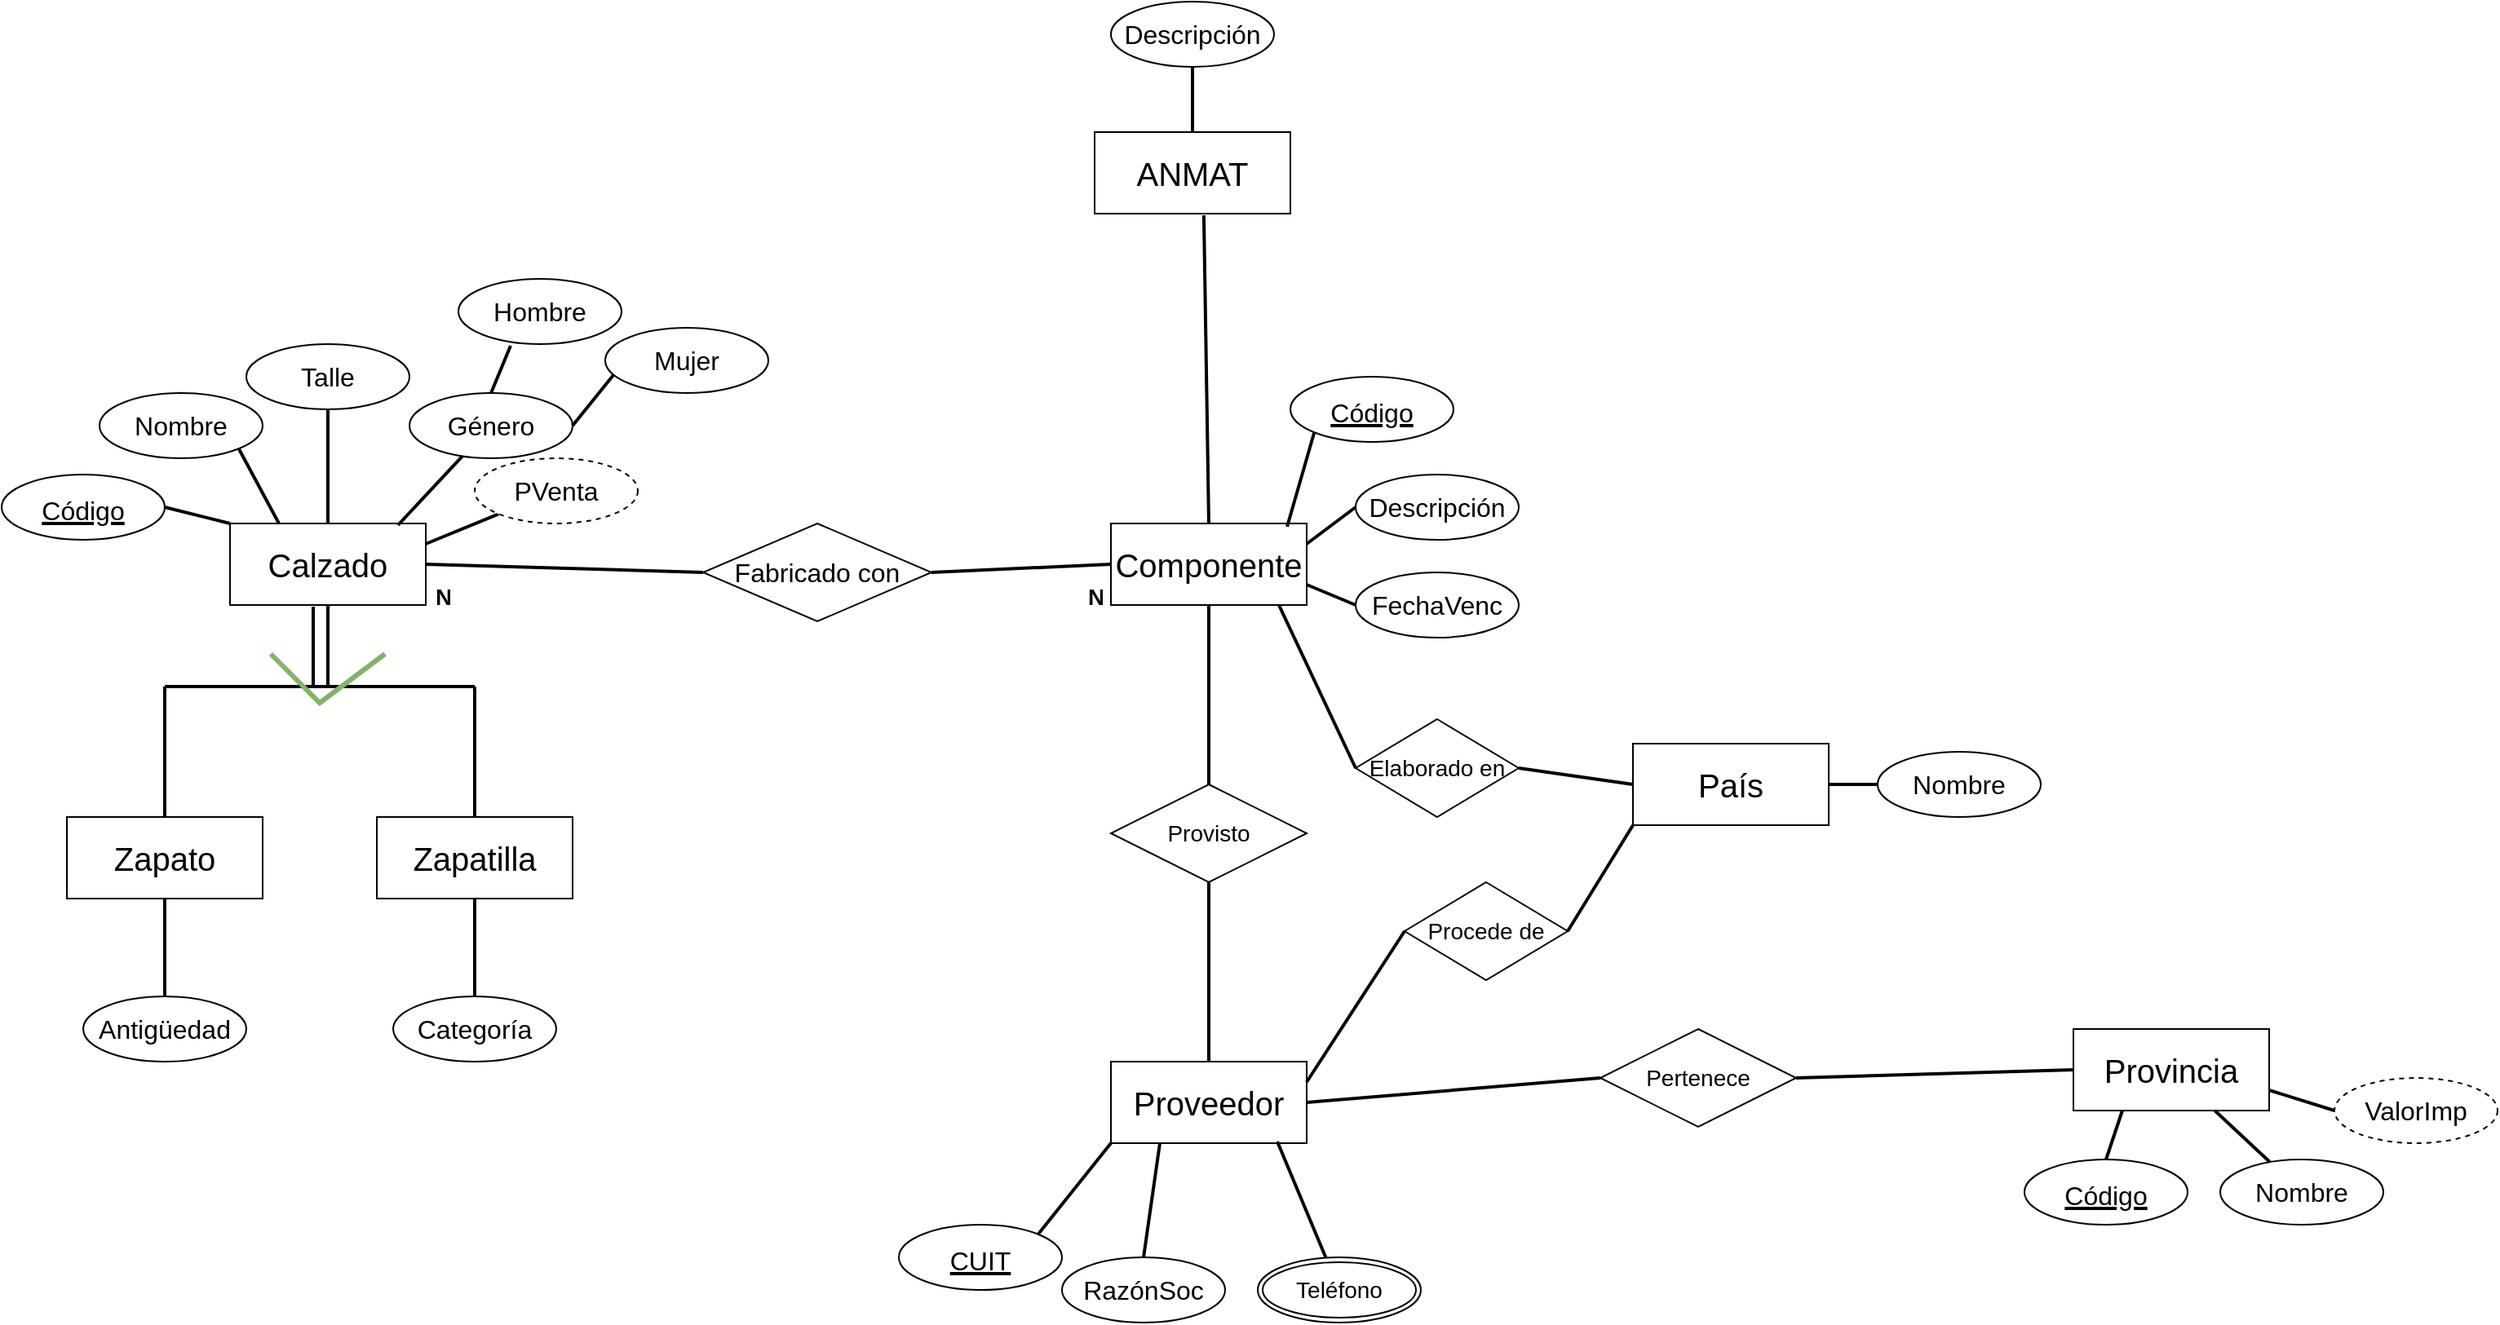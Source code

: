 <mxfile version="20.2.7" type="github">
  <diagram id="R2lEEEUBdFMjLlhIrx00" name="Page-1">
    <mxGraphModel dx="2272" dy="1862" grid="1" gridSize="10" guides="1" tooltips="1" connect="1" arrows="1" fold="1" page="1" pageScale="1" pageWidth="850" pageHeight="1100" math="0" shadow="0" extFonts="Permanent Marker^https://fonts.googleapis.com/css?family=Permanent+Marker">
      <root>
        <mxCell id="0" />
        <mxCell id="1" parent="0" />
        <mxCell id="eAQFiIks2cfKNW8tN4gH-2" value="&lt;font style=&quot;font-size: 20px;&quot;&gt;Calzado&lt;/font&gt;" style="whiteSpace=wrap;html=1;align=center;fontSize=14;" vertex="1" parent="1">
          <mxGeometry x="120" y="180" width="120" height="50" as="geometry" />
        </mxCell>
        <mxCell id="eAQFiIks2cfKNW8tN4gH-4" value="&lt;font style=&quot;font-size: 16px;&quot;&gt;Código&lt;/font&gt;" style="ellipse;whiteSpace=wrap;html=1;align=center;fontStyle=4;fontSize=20;" vertex="1" parent="1">
          <mxGeometry x="-20" y="150" width="100" height="40" as="geometry" />
        </mxCell>
        <mxCell id="eAQFiIks2cfKNW8tN4gH-6" value="Nombre" style="ellipse;whiteSpace=wrap;html=1;align=center;fontSize=16;" vertex="1" parent="1">
          <mxGeometry x="40" y="100" width="100" height="40" as="geometry" />
        </mxCell>
        <mxCell id="eAQFiIks2cfKNW8tN4gH-7" value="Talle" style="ellipse;whiteSpace=wrap;html=1;align=center;fontSize=16;" vertex="1" parent="1">
          <mxGeometry x="130" y="70" width="100" height="40" as="geometry" />
        </mxCell>
        <mxCell id="eAQFiIks2cfKNW8tN4gH-8" value="Género" style="ellipse;whiteSpace=wrap;html=1;align=center;fontSize=16;" vertex="1" parent="1">
          <mxGeometry x="230" y="100" width="100" height="40" as="geometry" />
        </mxCell>
        <mxCell id="eAQFiIks2cfKNW8tN4gH-10" value="Hombre" style="ellipse;whiteSpace=wrap;html=1;align=center;fontSize=16;" vertex="1" parent="1">
          <mxGeometry x="260" y="30" width="100" height="40" as="geometry" />
        </mxCell>
        <mxCell id="eAQFiIks2cfKNW8tN4gH-11" value="Mujer" style="ellipse;whiteSpace=wrap;html=1;align=center;fontSize=16;" vertex="1" parent="1">
          <mxGeometry x="350" y="60" width="100" height="40" as="geometry" />
        </mxCell>
        <mxCell id="eAQFiIks2cfKNW8tN4gH-13" value="" style="endArrow=none;html=1;rounded=0;fontSize=16;exitX=0;exitY=0;exitDx=0;exitDy=0;entryX=1;entryY=0.5;entryDx=0;entryDy=0;strokeWidth=2;" edge="1" parent="1" source="eAQFiIks2cfKNW8tN4gH-2" target="eAQFiIks2cfKNW8tN4gH-4">
          <mxGeometry width="50" height="50" relative="1" as="geometry">
            <mxPoint x="400" y="410" as="sourcePoint" />
            <mxPoint x="450" y="360" as="targetPoint" />
          </mxGeometry>
        </mxCell>
        <mxCell id="eAQFiIks2cfKNW8tN4gH-14" value="" style="endArrow=none;html=1;rounded=0;fontSize=16;exitX=0.25;exitY=0;exitDx=0;exitDy=0;entryX=1;entryY=1;entryDx=0;entryDy=0;strokeWidth=2;" edge="1" parent="1" source="eAQFiIks2cfKNW8tN4gH-2" target="eAQFiIks2cfKNW8tN4gH-6">
          <mxGeometry width="50" height="50" relative="1" as="geometry">
            <mxPoint x="130" y="190" as="sourcePoint" />
            <mxPoint x="90" y="180" as="targetPoint" />
          </mxGeometry>
        </mxCell>
        <mxCell id="eAQFiIks2cfKNW8tN4gH-15" value="" style="endArrow=none;html=1;rounded=0;fontSize=16;strokeWidth=2;exitX=0.5;exitY=0;exitDx=0;exitDy=0;" edge="1" parent="1" source="eAQFiIks2cfKNW8tN4gH-2" target="eAQFiIks2cfKNW8tN4gH-7">
          <mxGeometry width="50" height="50" relative="1" as="geometry">
            <mxPoint x="170" y="170" as="sourcePoint" />
            <mxPoint x="135.355" y="144.142" as="targetPoint" />
          </mxGeometry>
        </mxCell>
        <mxCell id="eAQFiIks2cfKNW8tN4gH-16" value="" style="endArrow=none;html=1;rounded=0;fontSize=16;strokeWidth=2;exitX=0.858;exitY=0.02;exitDx=0;exitDy=0;exitPerimeter=0;" edge="1" parent="1" source="eAQFiIks2cfKNW8tN4gH-2" target="eAQFiIks2cfKNW8tN4gH-8">
          <mxGeometry width="50" height="50" relative="1" as="geometry">
            <mxPoint x="190" y="190" as="sourcePoint" />
            <mxPoint x="190" y="120" as="targetPoint" />
          </mxGeometry>
        </mxCell>
        <mxCell id="eAQFiIks2cfKNW8tN4gH-17" value="" style="endArrow=none;html=1;rounded=0;fontSize=16;strokeWidth=2;exitX=1;exitY=0.25;exitDx=0;exitDy=0;entryX=0;entryY=1;entryDx=0;entryDy=0;" edge="1" parent="1" source="eAQFiIks2cfKNW8tN4gH-2" target="eAQFiIks2cfKNW8tN4gH-68">
          <mxGeometry width="50" height="50" relative="1" as="geometry">
            <mxPoint x="232.96" y="191" as="sourcePoint" />
            <mxPoint x="280" y="170" as="targetPoint" />
          </mxGeometry>
        </mxCell>
        <mxCell id="eAQFiIks2cfKNW8tN4gH-18" value="" style="endArrow=none;html=1;rounded=0;fontSize=16;strokeWidth=2;exitX=0.05;exitY=0.725;exitDx=0;exitDy=0;entryX=1;entryY=0.5;entryDx=0;entryDy=0;exitPerimeter=0;" edge="1" parent="1" source="eAQFiIks2cfKNW8tN4gH-11" target="eAQFiIks2cfKNW8tN4gH-8">
          <mxGeometry width="50" height="50" relative="1" as="geometry">
            <mxPoint x="250" y="202.5" as="sourcePoint" />
            <mxPoint x="290" y="180" as="targetPoint" />
          </mxGeometry>
        </mxCell>
        <mxCell id="eAQFiIks2cfKNW8tN4gH-19" value="" style="endArrow=none;html=1;rounded=0;fontSize=16;strokeWidth=2;exitX=0.5;exitY=0;exitDx=0;exitDy=0;entryX=0.32;entryY=1.025;entryDx=0;entryDy=0;entryPerimeter=0;" edge="1" parent="1" source="eAQFiIks2cfKNW8tN4gH-8" target="eAQFiIks2cfKNW8tN4gH-10">
          <mxGeometry width="50" height="50" relative="1" as="geometry">
            <mxPoint x="365" y="99" as="sourcePoint" />
            <mxPoint x="340" y="130" as="targetPoint" />
          </mxGeometry>
        </mxCell>
        <mxCell id="eAQFiIks2cfKNW8tN4gH-20" value="" style="endArrow=none;html=1;rounded=0;fontSize=16;strokeWidth=2;entryX=0.425;entryY=1.02;entryDx=0;entryDy=0;entryPerimeter=0;" edge="1" parent="1" target="eAQFiIks2cfKNW8tN4gH-2">
          <mxGeometry width="50" height="50" relative="1" as="geometry">
            <mxPoint x="171" y="280" as="sourcePoint" />
            <mxPoint x="450" y="360" as="targetPoint" />
          </mxGeometry>
        </mxCell>
        <mxCell id="eAQFiIks2cfKNW8tN4gH-21" value="" style="endArrow=none;html=1;rounded=0;fontSize=16;strokeWidth=2;entryX=0.5;entryY=1;entryDx=0;entryDy=0;" edge="1" parent="1" target="eAQFiIks2cfKNW8tN4gH-2">
          <mxGeometry width="50" height="50" relative="1" as="geometry">
            <mxPoint x="180" y="280" as="sourcePoint" />
            <mxPoint x="181" y="241" as="targetPoint" />
          </mxGeometry>
        </mxCell>
        <mxCell id="eAQFiIks2cfKNW8tN4gH-22" value="" style="endArrow=none;html=1;rounded=0;fontSize=16;strokeWidth=2;" edge="1" parent="1">
          <mxGeometry width="50" height="50" relative="1" as="geometry">
            <mxPoint x="80" y="280" as="sourcePoint" />
            <mxPoint x="270" y="280" as="targetPoint" />
          </mxGeometry>
        </mxCell>
        <mxCell id="eAQFiIks2cfKNW8tN4gH-23" value="" style="endArrow=none;html=1;rounded=0;fontSize=16;strokeWidth=2;" edge="1" parent="1">
          <mxGeometry width="50" height="50" relative="1" as="geometry">
            <mxPoint x="80" y="360" as="sourcePoint" />
            <mxPoint x="80" y="280" as="targetPoint" />
          </mxGeometry>
        </mxCell>
        <mxCell id="eAQFiIks2cfKNW8tN4gH-24" value="" style="endArrow=none;html=1;rounded=0;fontSize=16;strokeWidth=2;" edge="1" parent="1">
          <mxGeometry width="50" height="50" relative="1" as="geometry">
            <mxPoint x="270" y="360" as="sourcePoint" />
            <mxPoint x="270" y="280" as="targetPoint" />
          </mxGeometry>
        </mxCell>
        <mxCell id="eAQFiIks2cfKNW8tN4gH-28" value="" style="endArrow=none;html=1;rounded=0;fontSize=16;strokeWidth=3;fillColor=#d5e8d4;strokeColor=#82b366;" edge="1" parent="1">
          <mxGeometry width="50" height="50" relative="1" as="geometry">
            <mxPoint x="145" y="260" as="sourcePoint" />
            <mxPoint x="215" y="260" as="targetPoint" />
            <Array as="points">
              <mxPoint x="175" y="290" />
            </Array>
          </mxGeometry>
        </mxCell>
        <mxCell id="eAQFiIks2cfKNW8tN4gH-29" value="&lt;font style=&quot;font-size: 20px;&quot;&gt;Zapato&lt;/font&gt;" style="whiteSpace=wrap;html=1;align=center;fontSize=14;" vertex="1" parent="1">
          <mxGeometry x="20" y="360" width="120" height="50" as="geometry" />
        </mxCell>
        <mxCell id="eAQFiIks2cfKNW8tN4gH-30" value="&lt;font style=&quot;font-size: 20px;&quot;&gt;Zapatilla&lt;/font&gt;" style="whiteSpace=wrap;html=1;align=center;fontSize=14;" vertex="1" parent="1">
          <mxGeometry x="210" y="360" width="120" height="50" as="geometry" />
        </mxCell>
        <mxCell id="eAQFiIks2cfKNW8tN4gH-31" value="Antigüedad" style="ellipse;whiteSpace=wrap;html=1;align=center;fontSize=16;" vertex="1" parent="1">
          <mxGeometry x="30" y="470" width="100" height="40" as="geometry" />
        </mxCell>
        <mxCell id="eAQFiIks2cfKNW8tN4gH-32" value="Categoría" style="ellipse;whiteSpace=wrap;html=1;align=center;fontSize=16;" vertex="1" parent="1">
          <mxGeometry x="220" y="470" width="100" height="40" as="geometry" />
        </mxCell>
        <mxCell id="eAQFiIks2cfKNW8tN4gH-33" value="" style="endArrow=none;html=1;rounded=0;fontSize=16;strokeWidth=2;entryX=0.5;entryY=1;entryDx=0;entryDy=0;" edge="1" parent="1" source="eAQFiIks2cfKNW8tN4gH-31" target="eAQFiIks2cfKNW8tN4gH-29">
          <mxGeometry width="50" height="50" relative="1" as="geometry">
            <mxPoint x="400" y="410" as="sourcePoint" />
            <mxPoint x="450" y="360" as="targetPoint" />
          </mxGeometry>
        </mxCell>
        <mxCell id="eAQFiIks2cfKNW8tN4gH-34" value="" style="endArrow=none;html=1;rounded=0;fontSize=16;strokeWidth=2;entryX=0.5;entryY=1;entryDx=0;entryDy=0;" edge="1" parent="1" source="eAQFiIks2cfKNW8tN4gH-32" target="eAQFiIks2cfKNW8tN4gH-30">
          <mxGeometry width="50" height="50" relative="1" as="geometry">
            <mxPoint x="82.497" y="480.025" as="sourcePoint" />
            <mxPoint x="90" y="420" as="targetPoint" />
          </mxGeometry>
        </mxCell>
        <mxCell id="eAQFiIks2cfKNW8tN4gH-36" value="&lt;span style=&quot;font-size: 20px;&quot;&gt;Componente&lt;/span&gt;" style="whiteSpace=wrap;html=1;align=center;fontSize=14;" vertex="1" parent="1">
          <mxGeometry x="660" y="180" width="120" height="50" as="geometry" />
        </mxCell>
        <mxCell id="eAQFiIks2cfKNW8tN4gH-37" value="&lt;font style=&quot;font-size: 16px;&quot;&gt;Código&lt;/font&gt;" style="ellipse;whiteSpace=wrap;html=1;align=center;fontStyle=4;fontSize=20;" vertex="1" parent="1">
          <mxGeometry x="770" y="90" width="100" height="40" as="geometry" />
        </mxCell>
        <mxCell id="eAQFiIks2cfKNW8tN4gH-38" value="Descripción" style="ellipse;whiteSpace=wrap;html=1;align=center;fontSize=16;" vertex="1" parent="1">
          <mxGeometry x="810" y="150" width="100" height="40" as="geometry" />
        </mxCell>
        <mxCell id="eAQFiIks2cfKNW8tN4gH-39" value="FechaVenc" style="ellipse;whiteSpace=wrap;html=1;align=center;fontSize=16;" vertex="1" parent="1">
          <mxGeometry x="810" y="210" width="100" height="40" as="geometry" />
        </mxCell>
        <mxCell id="eAQFiIks2cfKNW8tN4gH-40" value="" style="endArrow=none;html=1;rounded=0;fontSize=16;strokeWidth=2;exitX=1;exitY=0.25;exitDx=0;exitDy=0;entryX=0;entryY=0.5;entryDx=0;entryDy=0;" edge="1" parent="1" source="eAQFiIks2cfKNW8tN4gH-36" target="eAQFiIks2cfKNW8tN4gH-38">
          <mxGeometry width="50" height="50" relative="1" as="geometry">
            <mxPoint x="770" y="230" as="sourcePoint" />
            <mxPoint x="820" y="180" as="targetPoint" />
          </mxGeometry>
        </mxCell>
        <mxCell id="eAQFiIks2cfKNW8tN4gH-41" value="" style="endArrow=none;html=1;rounded=0;fontSize=16;strokeWidth=2;exitX=0.9;exitY=0.04;exitDx=0;exitDy=0;entryX=0;entryY=1;entryDx=0;entryDy=0;exitPerimeter=0;" edge="1" parent="1" source="eAQFiIks2cfKNW8tN4gH-36" target="eAQFiIks2cfKNW8tN4gH-37">
          <mxGeometry width="50" height="50" relative="1" as="geometry">
            <mxPoint x="770" y="180" as="sourcePoint" />
            <mxPoint x="800" y="157.5" as="targetPoint" />
          </mxGeometry>
        </mxCell>
        <mxCell id="eAQFiIks2cfKNW8tN4gH-42" value="" style="endArrow=none;html=1;rounded=0;fontSize=16;strokeWidth=2;exitX=1;exitY=0.75;exitDx=0;exitDy=0;entryX=0;entryY=0.5;entryDx=0;entryDy=0;" edge="1" parent="1" source="eAQFiIks2cfKNW8tN4gH-36" target="eAQFiIks2cfKNW8tN4gH-39">
          <mxGeometry width="50" height="50" relative="1" as="geometry">
            <mxPoint x="790" y="202.5" as="sourcePoint" />
            <mxPoint x="820" y="180" as="targetPoint" />
          </mxGeometry>
        </mxCell>
        <mxCell id="eAQFiIks2cfKNW8tN4gH-43" value="Fabricado con" style="shape=rhombus;perimeter=rhombusPerimeter;whiteSpace=wrap;html=1;align=center;fontSize=16;" vertex="1" parent="1">
          <mxGeometry x="410" y="180" width="140" height="60" as="geometry" />
        </mxCell>
        <mxCell id="eAQFiIks2cfKNW8tN4gH-47" value="" style="endArrow=none;html=1;rounded=0;fontSize=16;strokeWidth=2;entryX=0;entryY=0.5;entryDx=0;entryDy=0;exitX=1;exitY=0.5;exitDx=0;exitDy=0;" edge="1" parent="1" source="eAQFiIks2cfKNW8tN4gH-2" target="eAQFiIks2cfKNW8tN4gH-43">
          <mxGeometry width="50" height="50" relative="1" as="geometry">
            <mxPoint x="240" y="250" as="sourcePoint" />
            <mxPoint x="290" y="200" as="targetPoint" />
          </mxGeometry>
        </mxCell>
        <mxCell id="eAQFiIks2cfKNW8tN4gH-48" value="" style="endArrow=none;html=1;rounded=0;fontSize=16;strokeWidth=2;entryX=0;entryY=0.5;entryDx=0;entryDy=0;exitX=1;exitY=0.5;exitDx=0;exitDy=0;" edge="1" parent="1" source="eAQFiIks2cfKNW8tN4gH-43" target="eAQFiIks2cfKNW8tN4gH-36">
          <mxGeometry width="50" height="50" relative="1" as="geometry">
            <mxPoint x="550" y="210" as="sourcePoint" />
            <mxPoint x="720" y="215" as="targetPoint" />
          </mxGeometry>
        </mxCell>
        <mxCell id="eAQFiIks2cfKNW8tN4gH-49" value="N" style="text;strokeColor=none;fillColor=none;spacingLeft=4;spacingRight=4;overflow=hidden;rotatable=0;points=[[0,0.5],[1,0.5]];portConstraint=eastwest;fontSize=14;fontStyle=1" vertex="1" parent="1">
          <mxGeometry x="240" y="210" width="20" height="30" as="geometry" />
        </mxCell>
        <mxCell id="eAQFiIks2cfKNW8tN4gH-50" value="N" style="text;strokeColor=none;fillColor=none;spacingLeft=4;spacingRight=4;overflow=hidden;rotatable=0;points=[[0,0.5],[1,0.5]];portConstraint=eastwest;fontSize=14;fontStyle=1" vertex="1" parent="1">
          <mxGeometry x="640" y="210" width="20" height="30" as="geometry" />
        </mxCell>
        <mxCell id="eAQFiIks2cfKNW8tN4gH-51" value="&lt;span style=&quot;font-size: 20px;&quot;&gt;Proveedor&lt;/span&gt;" style="whiteSpace=wrap;html=1;align=center;fontSize=14;" vertex="1" parent="1">
          <mxGeometry x="660" y="510" width="120" height="50" as="geometry" />
        </mxCell>
        <mxCell id="eAQFiIks2cfKNW8tN4gH-52" value="&lt;span style=&quot;font-size: 20px;&quot;&gt;Provincia&lt;/span&gt;" style="whiteSpace=wrap;html=1;align=center;fontSize=14;" vertex="1" parent="1">
          <mxGeometry x="1250" y="490" width="120" height="50" as="geometry" />
        </mxCell>
        <mxCell id="eAQFiIks2cfKNW8tN4gH-53" value="&lt;span style=&quot;font-size: 20px;&quot;&gt;País&lt;/span&gt;" style="whiteSpace=wrap;html=1;align=center;fontSize=14;" vertex="1" parent="1">
          <mxGeometry x="980" y="315" width="120" height="50" as="geometry" />
        </mxCell>
        <mxCell id="eAQFiIks2cfKNW8tN4gH-54" value="&lt;span style=&quot;font-size: 20px;&quot;&gt;ANMAT&lt;/span&gt;" style="whiteSpace=wrap;html=1;align=center;fontSize=14;" vertex="1" parent="1">
          <mxGeometry x="650" y="-60" width="120" height="50" as="geometry" />
        </mxCell>
        <mxCell id="eAQFiIks2cfKNW8tN4gH-57" value="Descripción" style="ellipse;whiteSpace=wrap;html=1;align=center;fontSize=16;" vertex="1" parent="1">
          <mxGeometry x="660" y="-140" width="100" height="40" as="geometry" />
        </mxCell>
        <mxCell id="eAQFiIks2cfKNW8tN4gH-58" value="Nombre" style="ellipse;whiteSpace=wrap;html=1;align=center;fontSize=16;" vertex="1" parent="1">
          <mxGeometry x="1130" y="320" width="100" height="40" as="geometry" />
        </mxCell>
        <mxCell id="eAQFiIks2cfKNW8tN4gH-60" value="RazónSoc" style="ellipse;whiteSpace=wrap;html=1;align=center;fontSize=16;" vertex="1" parent="1">
          <mxGeometry x="630" y="630" width="100" height="40" as="geometry" />
        </mxCell>
        <mxCell id="eAQFiIks2cfKNW8tN4gH-61" value="&lt;font style=&quot;font-size: 16px;&quot;&gt;CUIT&lt;/font&gt;" style="ellipse;whiteSpace=wrap;html=1;align=center;fontStyle=4;fontSize=20;" vertex="1" parent="1">
          <mxGeometry x="530" y="610" width="100" height="40" as="geometry" />
        </mxCell>
        <mxCell id="eAQFiIks2cfKNW8tN4gH-63" value="Teléfono" style="ellipse;shape=doubleEllipse;margin=3;whiteSpace=wrap;html=1;align=center;fontSize=14;" vertex="1" parent="1">
          <mxGeometry x="750" y="630" width="100" height="40" as="geometry" />
        </mxCell>
        <mxCell id="eAQFiIks2cfKNW8tN4gH-64" value="&lt;font style=&quot;font-size: 16px;&quot;&gt;Código&lt;/font&gt;" style="ellipse;whiteSpace=wrap;html=1;align=center;fontStyle=4;fontSize=20;" vertex="1" parent="1">
          <mxGeometry x="1220" y="570" width="100" height="40" as="geometry" />
        </mxCell>
        <mxCell id="eAQFiIks2cfKNW8tN4gH-65" value="Nombre" style="ellipse;whiteSpace=wrap;html=1;align=center;fontSize=16;" vertex="1" parent="1">
          <mxGeometry x="1340" y="570" width="100" height="40" as="geometry" />
        </mxCell>
        <mxCell id="eAQFiIks2cfKNW8tN4gH-67" value="&lt;span style=&quot;font-size: 16px;&quot;&gt;ValorImp&lt;/span&gt;" style="ellipse;whiteSpace=wrap;html=1;align=center;dashed=1;fontSize=14;" vertex="1" parent="1">
          <mxGeometry x="1410" y="520" width="100" height="40" as="geometry" />
        </mxCell>
        <mxCell id="eAQFiIks2cfKNW8tN4gH-68" value="&lt;span style=&quot;font-size: 16px;&quot;&gt;PVenta&lt;/span&gt;" style="ellipse;whiteSpace=wrap;html=1;align=center;dashed=1;fontSize=14;" vertex="1" parent="1">
          <mxGeometry x="270" y="140" width="100" height="40" as="geometry" />
        </mxCell>
        <mxCell id="eAQFiIks2cfKNW8tN4gH-69" value="Provisto" style="shape=rhombus;perimeter=rhombusPerimeter;whiteSpace=wrap;html=1;align=center;fontSize=14;" vertex="1" parent="1">
          <mxGeometry x="660" y="340" width="120" height="60" as="geometry" />
        </mxCell>
        <mxCell id="eAQFiIks2cfKNW8tN4gH-70" value="" style="endArrow=none;html=1;rounded=0;fontSize=14;strokeWidth=2;entryX=0.5;entryY=1;entryDx=0;entryDy=0;exitX=0.5;exitY=0;exitDx=0;exitDy=0;" edge="1" parent="1" source="eAQFiIks2cfKNW8tN4gH-69" target="eAQFiIks2cfKNW8tN4gH-36">
          <mxGeometry width="50" height="50" relative="1" as="geometry">
            <mxPoint x="700" y="330" as="sourcePoint" />
            <mxPoint x="750" y="280" as="targetPoint" />
          </mxGeometry>
        </mxCell>
        <mxCell id="eAQFiIks2cfKNW8tN4gH-72" value="" style="endArrow=none;html=1;rounded=0;fontSize=14;strokeWidth=2;exitX=0.5;exitY=1;exitDx=0;exitDy=0;" edge="1" parent="1" source="eAQFiIks2cfKNW8tN4gH-69" target="eAQFiIks2cfKNW8tN4gH-51">
          <mxGeometry width="50" height="50" relative="1" as="geometry">
            <mxPoint x="720" y="350" as="sourcePoint" />
            <mxPoint x="730" y="240" as="targetPoint" />
          </mxGeometry>
        </mxCell>
        <mxCell id="eAQFiIks2cfKNW8tN4gH-73" value="Pertenece" style="shape=rhombus;perimeter=rhombusPerimeter;whiteSpace=wrap;html=1;align=center;fontSize=14;" vertex="1" parent="1">
          <mxGeometry x="960" y="490" width="120" height="60" as="geometry" />
        </mxCell>
        <mxCell id="eAQFiIks2cfKNW8tN4gH-74" value="" style="endArrow=none;html=1;rounded=0;fontSize=14;strokeWidth=2;exitX=1;exitY=0.5;exitDx=0;exitDy=0;entryX=0;entryY=0.5;entryDx=0;entryDy=0;" edge="1" parent="1" source="eAQFiIks2cfKNW8tN4gH-51" target="eAQFiIks2cfKNW8tN4gH-73">
          <mxGeometry width="50" height="50" relative="1" as="geometry">
            <mxPoint x="830" y="550" as="sourcePoint" />
            <mxPoint x="880" y="500" as="targetPoint" />
          </mxGeometry>
        </mxCell>
        <mxCell id="eAQFiIks2cfKNW8tN4gH-75" value="" style="endArrow=none;html=1;rounded=0;fontSize=14;strokeWidth=2;exitX=1;exitY=0.5;exitDx=0;exitDy=0;entryX=0;entryY=0.5;entryDx=0;entryDy=0;" edge="1" parent="1" source="eAQFiIks2cfKNW8tN4gH-73" target="eAQFiIks2cfKNW8tN4gH-52">
          <mxGeometry width="50" height="50" relative="1" as="geometry">
            <mxPoint x="790" y="525" as="sourcePoint" />
            <mxPoint x="970" y="530" as="targetPoint" />
          </mxGeometry>
        </mxCell>
        <mxCell id="eAQFiIks2cfKNW8tN4gH-76" value="" style="endArrow=none;html=1;rounded=0;fontSize=14;strokeWidth=2;exitX=1;exitY=0;exitDx=0;exitDy=0;entryX=0;entryY=1;entryDx=0;entryDy=0;" edge="1" parent="1" source="eAQFiIks2cfKNW8tN4gH-61" target="eAQFiIks2cfKNW8tN4gH-51">
          <mxGeometry width="50" height="50" relative="1" as="geometry">
            <mxPoint x="630" y="630" as="sourcePoint" />
            <mxPoint x="680" y="580" as="targetPoint" />
          </mxGeometry>
        </mxCell>
        <mxCell id="eAQFiIks2cfKNW8tN4gH-77" value="" style="endArrow=none;html=1;rounded=0;fontSize=14;strokeWidth=2;exitX=0.5;exitY=0;exitDx=0;exitDy=0;entryX=0.25;entryY=1;entryDx=0;entryDy=0;" edge="1" parent="1" source="eAQFiIks2cfKNW8tN4gH-60" target="eAQFiIks2cfKNW8tN4gH-51">
          <mxGeometry width="50" height="50" relative="1" as="geometry">
            <mxPoint x="625.355" y="625.858" as="sourcePoint" />
            <mxPoint x="650" y="590" as="targetPoint" />
          </mxGeometry>
        </mxCell>
        <mxCell id="eAQFiIks2cfKNW8tN4gH-78" value="" style="endArrow=none;html=1;rounded=0;fontSize=14;strokeWidth=2;entryX=0.85;entryY=0.98;entryDx=0;entryDy=0;entryPerimeter=0;" edge="1" parent="1" source="eAQFiIks2cfKNW8tN4gH-63" target="eAQFiIks2cfKNW8tN4gH-51">
          <mxGeometry width="50" height="50" relative="1" as="geometry">
            <mxPoint x="690" y="640" as="sourcePoint" />
            <mxPoint x="680" y="590" as="targetPoint" />
          </mxGeometry>
        </mxCell>
        <mxCell id="eAQFiIks2cfKNW8tN4gH-79" value="" style="endArrow=none;html=1;rounded=0;fontSize=14;strokeWidth=2;exitX=0.5;exitY=0;exitDx=0;exitDy=0;entryX=0.25;entryY=1;entryDx=0;entryDy=0;" edge="1" parent="1" source="eAQFiIks2cfKNW8tN4gH-64" target="eAQFiIks2cfKNW8tN4gH-52">
          <mxGeometry width="50" height="50" relative="1" as="geometry">
            <mxPoint x="720" y="610" as="sourcePoint" />
            <mxPoint x="710" y="560" as="targetPoint" />
          </mxGeometry>
        </mxCell>
        <mxCell id="eAQFiIks2cfKNW8tN4gH-80" value="" style="endArrow=none;html=1;rounded=0;fontSize=14;strokeWidth=2;" edge="1" parent="1" source="eAQFiIks2cfKNW8tN4gH-65" target="eAQFiIks2cfKNW8tN4gH-52">
          <mxGeometry width="50" height="50" relative="1" as="geometry">
            <mxPoint x="1280" y="580" as="sourcePoint" />
            <mxPoint x="1290" y="550" as="targetPoint" />
          </mxGeometry>
        </mxCell>
        <mxCell id="eAQFiIks2cfKNW8tN4gH-81" value="" style="endArrow=none;html=1;rounded=0;fontSize=14;strokeWidth=2;entryX=1;entryY=0.75;entryDx=0;entryDy=0;exitX=0;exitY=0.5;exitDx=0;exitDy=0;" edge="1" parent="1" source="eAQFiIks2cfKNW8tN4gH-67" target="eAQFiIks2cfKNW8tN4gH-52">
          <mxGeometry width="50" height="50" relative="1" as="geometry">
            <mxPoint x="1380.482" y="581.587" as="sourcePoint" />
            <mxPoint x="1346.667" y="550" as="targetPoint" />
          </mxGeometry>
        </mxCell>
        <mxCell id="eAQFiIks2cfKNW8tN4gH-82" value="Procede de" style="shape=rhombus;perimeter=rhombusPerimeter;whiteSpace=wrap;html=1;align=center;fontSize=14;" vertex="1" parent="1">
          <mxGeometry x="840" y="400" width="100" height="60" as="geometry" />
        </mxCell>
        <mxCell id="eAQFiIks2cfKNW8tN4gH-83" value="Elaborado en" style="shape=rhombus;perimeter=rhombusPerimeter;whiteSpace=wrap;html=1;align=center;fontSize=14;" vertex="1" parent="1">
          <mxGeometry x="810" y="300" width="100" height="60" as="geometry" />
        </mxCell>
        <mxCell id="eAQFiIks2cfKNW8tN4gH-84" value="" style="endArrow=none;html=1;rounded=0;fontSize=16;strokeWidth=2;exitX=0.858;exitY=1;exitDx=0;exitDy=0;entryX=0;entryY=0.5;entryDx=0;entryDy=0;exitPerimeter=0;" edge="1" parent="1" source="eAQFiIks2cfKNW8tN4gH-36" target="eAQFiIks2cfKNW8tN4gH-83">
          <mxGeometry width="50" height="50" relative="1" as="geometry">
            <mxPoint x="790" y="227.5" as="sourcePoint" />
            <mxPoint x="820" y="240" as="targetPoint" />
          </mxGeometry>
        </mxCell>
        <mxCell id="eAQFiIks2cfKNW8tN4gH-85" value="" style="endArrow=none;html=1;rounded=0;fontSize=16;strokeWidth=2;exitX=0;exitY=0.5;exitDx=0;exitDy=0;entryX=1;entryY=0.5;entryDx=0;entryDy=0;" edge="1" parent="1" source="eAQFiIks2cfKNW8tN4gH-53" target="eAQFiIks2cfKNW8tN4gH-83">
          <mxGeometry width="50" height="50" relative="1" as="geometry">
            <mxPoint x="772.96" y="240" as="sourcePoint" />
            <mxPoint x="830" y="320" as="targetPoint" />
          </mxGeometry>
        </mxCell>
        <mxCell id="eAQFiIks2cfKNW8tN4gH-86" value="" style="endArrow=none;html=1;rounded=0;fontSize=16;strokeWidth=2;exitX=1;exitY=0.25;exitDx=0;exitDy=0;entryX=0;entryY=0.5;entryDx=0;entryDy=0;" edge="1" parent="1" source="eAQFiIks2cfKNW8tN4gH-51" target="eAQFiIks2cfKNW8tN4gH-82">
          <mxGeometry width="50" height="50" relative="1" as="geometry">
            <mxPoint x="782.96" y="250" as="sourcePoint" />
            <mxPoint x="840" y="330" as="targetPoint" />
          </mxGeometry>
        </mxCell>
        <mxCell id="eAQFiIks2cfKNW8tN4gH-87" value="" style="endArrow=none;html=1;rounded=0;fontSize=16;strokeWidth=2;exitX=0;exitY=1;exitDx=0;exitDy=0;entryX=1;entryY=0.5;entryDx=0;entryDy=0;" edge="1" parent="1" source="eAQFiIks2cfKNW8tN4gH-53" target="eAQFiIks2cfKNW8tN4gH-82">
          <mxGeometry width="50" height="50" relative="1" as="geometry">
            <mxPoint x="790" y="512.5" as="sourcePoint" />
            <mxPoint x="830" y="430" as="targetPoint" />
          </mxGeometry>
        </mxCell>
        <mxCell id="eAQFiIks2cfKNW8tN4gH-88" value="" style="endArrow=none;html=1;rounded=0;fontSize=16;strokeWidth=2;exitX=0;exitY=0.5;exitDx=0;exitDy=0;entryX=1;entryY=0.5;entryDx=0;entryDy=0;" edge="1" parent="1" source="eAQFiIks2cfKNW8tN4gH-58" target="eAQFiIks2cfKNW8tN4gH-53">
          <mxGeometry width="50" height="50" relative="1" as="geometry">
            <mxPoint x="1030" y="345" as="sourcePoint" />
            <mxPoint x="930" y="320" as="targetPoint" />
          </mxGeometry>
        </mxCell>
        <mxCell id="eAQFiIks2cfKNW8tN4gH-89" value="" style="endArrow=none;html=1;rounded=0;fontSize=14;strokeWidth=2;exitX=0.5;exitY=0;exitDx=0;exitDy=0;entryX=0.558;entryY=1.02;entryDx=0;entryDy=0;entryPerimeter=0;" edge="1" parent="1" source="eAQFiIks2cfKNW8tN4gH-36" target="eAQFiIks2cfKNW8tN4gH-54">
          <mxGeometry width="50" height="50" relative="1" as="geometry">
            <mxPoint x="820" y="70" as="sourcePoint" />
            <mxPoint x="870" y="20" as="targetPoint" />
          </mxGeometry>
        </mxCell>
        <mxCell id="eAQFiIks2cfKNW8tN4gH-90" value="" style="endArrow=none;html=1;rounded=0;fontSize=14;strokeWidth=2;entryX=0.5;entryY=1;entryDx=0;entryDy=0;exitX=0.5;exitY=0;exitDx=0;exitDy=0;" edge="1" parent="1" source="eAQFiIks2cfKNW8tN4gH-54" target="eAQFiIks2cfKNW8tN4gH-57">
          <mxGeometry width="50" height="50" relative="1" as="geometry">
            <mxPoint x="700" y="-30" as="sourcePoint" />
            <mxPoint x="750" y="-80" as="targetPoint" />
          </mxGeometry>
        </mxCell>
      </root>
    </mxGraphModel>
  </diagram>
</mxfile>
